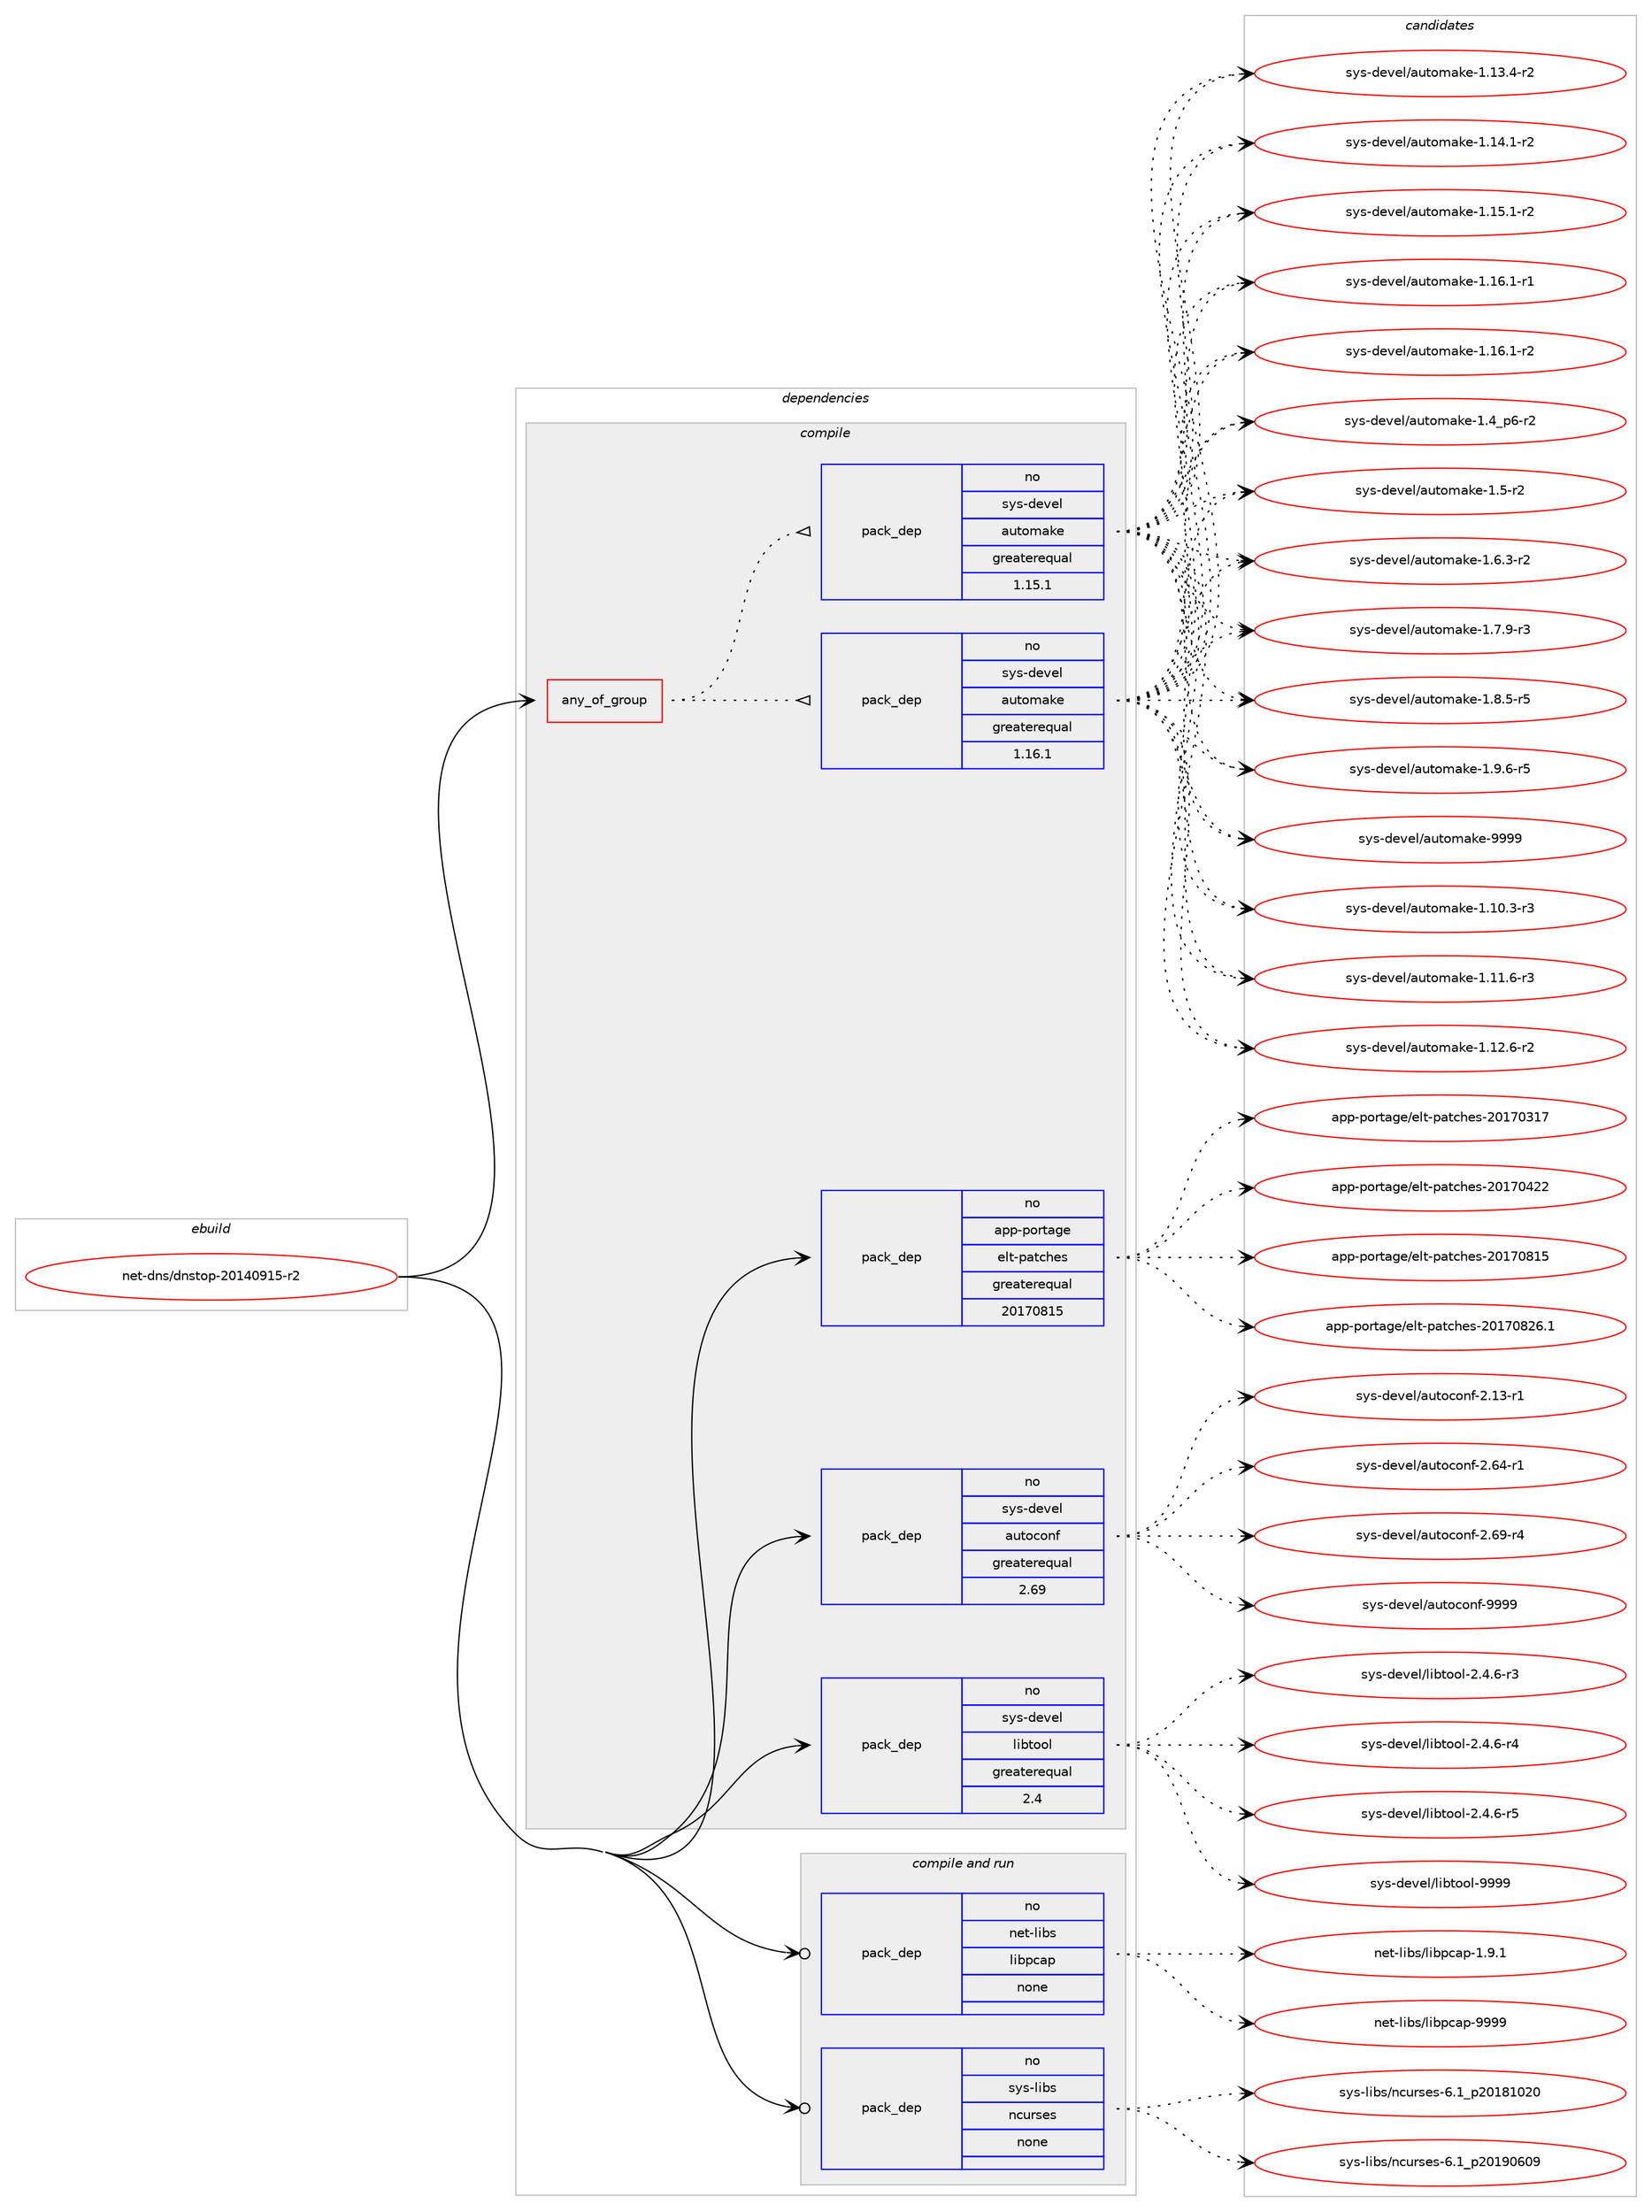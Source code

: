digraph prolog {

# *************
# Graph options
# *************

newrank=true;
concentrate=true;
compound=true;
graph [rankdir=LR,fontname=Helvetica,fontsize=10,ranksep=1.5];#, ranksep=2.5, nodesep=0.2];
edge  [arrowhead=vee];
node  [fontname=Helvetica,fontsize=10];

# **********
# The ebuild
# **********

subgraph cluster_leftcol {
color=gray;
rank=same;
label=<<i>ebuild</i>>;
id [label="net-dns/dnstop-20140915-r2", color=red, width=4, href="../net-dns/dnstop-20140915-r2.svg"];
}

# ****************
# The dependencies
# ****************

subgraph cluster_midcol {
color=gray;
label=<<i>dependencies</i>>;
subgraph cluster_compile {
fillcolor="#eeeeee";
style=filled;
label=<<i>compile</i>>;
subgraph any13856 {
dependency818234 [label=<<TABLE BORDER="0" CELLBORDER="1" CELLSPACING="0" CELLPADDING="4"><TR><TD CELLPADDING="10">any_of_group</TD></TR></TABLE>>, shape=none, color=red];subgraph pack604670 {
dependency818235 [label=<<TABLE BORDER="0" CELLBORDER="1" CELLSPACING="0" CELLPADDING="4" WIDTH="220"><TR><TD ROWSPAN="6" CELLPADDING="30">pack_dep</TD></TR><TR><TD WIDTH="110">no</TD></TR><TR><TD>sys-devel</TD></TR><TR><TD>automake</TD></TR><TR><TD>greaterequal</TD></TR><TR><TD>1.16.1</TD></TR></TABLE>>, shape=none, color=blue];
}
dependency818234:e -> dependency818235:w [weight=20,style="dotted",arrowhead="oinv"];
subgraph pack604671 {
dependency818236 [label=<<TABLE BORDER="0" CELLBORDER="1" CELLSPACING="0" CELLPADDING="4" WIDTH="220"><TR><TD ROWSPAN="6" CELLPADDING="30">pack_dep</TD></TR><TR><TD WIDTH="110">no</TD></TR><TR><TD>sys-devel</TD></TR><TR><TD>automake</TD></TR><TR><TD>greaterequal</TD></TR><TR><TD>1.15.1</TD></TR></TABLE>>, shape=none, color=blue];
}
dependency818234:e -> dependency818236:w [weight=20,style="dotted",arrowhead="oinv"];
}
id:e -> dependency818234:w [weight=20,style="solid",arrowhead="vee"];
subgraph pack604672 {
dependency818237 [label=<<TABLE BORDER="0" CELLBORDER="1" CELLSPACING="0" CELLPADDING="4" WIDTH="220"><TR><TD ROWSPAN="6" CELLPADDING="30">pack_dep</TD></TR><TR><TD WIDTH="110">no</TD></TR><TR><TD>app-portage</TD></TR><TR><TD>elt-patches</TD></TR><TR><TD>greaterequal</TD></TR><TR><TD>20170815</TD></TR></TABLE>>, shape=none, color=blue];
}
id:e -> dependency818237:w [weight=20,style="solid",arrowhead="vee"];
subgraph pack604673 {
dependency818238 [label=<<TABLE BORDER="0" CELLBORDER="1" CELLSPACING="0" CELLPADDING="4" WIDTH="220"><TR><TD ROWSPAN="6" CELLPADDING="30">pack_dep</TD></TR><TR><TD WIDTH="110">no</TD></TR><TR><TD>sys-devel</TD></TR><TR><TD>autoconf</TD></TR><TR><TD>greaterequal</TD></TR><TR><TD>2.69</TD></TR></TABLE>>, shape=none, color=blue];
}
id:e -> dependency818238:w [weight=20,style="solid",arrowhead="vee"];
subgraph pack604674 {
dependency818239 [label=<<TABLE BORDER="0" CELLBORDER="1" CELLSPACING="0" CELLPADDING="4" WIDTH="220"><TR><TD ROWSPAN="6" CELLPADDING="30">pack_dep</TD></TR><TR><TD WIDTH="110">no</TD></TR><TR><TD>sys-devel</TD></TR><TR><TD>libtool</TD></TR><TR><TD>greaterequal</TD></TR><TR><TD>2.4</TD></TR></TABLE>>, shape=none, color=blue];
}
id:e -> dependency818239:w [weight=20,style="solid",arrowhead="vee"];
}
subgraph cluster_compileandrun {
fillcolor="#eeeeee";
style=filled;
label=<<i>compile and run</i>>;
subgraph pack604675 {
dependency818240 [label=<<TABLE BORDER="0" CELLBORDER="1" CELLSPACING="0" CELLPADDING="4" WIDTH="220"><TR><TD ROWSPAN="6" CELLPADDING="30">pack_dep</TD></TR><TR><TD WIDTH="110">no</TD></TR><TR><TD>net-libs</TD></TR><TR><TD>libpcap</TD></TR><TR><TD>none</TD></TR><TR><TD></TD></TR></TABLE>>, shape=none, color=blue];
}
id:e -> dependency818240:w [weight=20,style="solid",arrowhead="odotvee"];
subgraph pack604676 {
dependency818241 [label=<<TABLE BORDER="0" CELLBORDER="1" CELLSPACING="0" CELLPADDING="4" WIDTH="220"><TR><TD ROWSPAN="6" CELLPADDING="30">pack_dep</TD></TR><TR><TD WIDTH="110">no</TD></TR><TR><TD>sys-libs</TD></TR><TR><TD>ncurses</TD></TR><TR><TD>none</TD></TR><TR><TD></TD></TR></TABLE>>, shape=none, color=blue];
}
id:e -> dependency818241:w [weight=20,style="solid",arrowhead="odotvee"];
}
subgraph cluster_run {
fillcolor="#eeeeee";
style=filled;
label=<<i>run</i>>;
}
}

# **************
# The candidates
# **************

subgraph cluster_choices {
rank=same;
color=gray;
label=<<i>candidates</i>>;

subgraph choice604670 {
color=black;
nodesep=1;
choice11512111545100101118101108479711711611110997107101454946494846514511451 [label="sys-devel/automake-1.10.3-r3", color=red, width=4,href="../sys-devel/automake-1.10.3-r3.svg"];
choice11512111545100101118101108479711711611110997107101454946494946544511451 [label="sys-devel/automake-1.11.6-r3", color=red, width=4,href="../sys-devel/automake-1.11.6-r3.svg"];
choice11512111545100101118101108479711711611110997107101454946495046544511450 [label="sys-devel/automake-1.12.6-r2", color=red, width=4,href="../sys-devel/automake-1.12.6-r2.svg"];
choice11512111545100101118101108479711711611110997107101454946495146524511450 [label="sys-devel/automake-1.13.4-r2", color=red, width=4,href="../sys-devel/automake-1.13.4-r2.svg"];
choice11512111545100101118101108479711711611110997107101454946495246494511450 [label="sys-devel/automake-1.14.1-r2", color=red, width=4,href="../sys-devel/automake-1.14.1-r2.svg"];
choice11512111545100101118101108479711711611110997107101454946495346494511450 [label="sys-devel/automake-1.15.1-r2", color=red, width=4,href="../sys-devel/automake-1.15.1-r2.svg"];
choice11512111545100101118101108479711711611110997107101454946495446494511449 [label="sys-devel/automake-1.16.1-r1", color=red, width=4,href="../sys-devel/automake-1.16.1-r1.svg"];
choice11512111545100101118101108479711711611110997107101454946495446494511450 [label="sys-devel/automake-1.16.1-r2", color=red, width=4,href="../sys-devel/automake-1.16.1-r2.svg"];
choice115121115451001011181011084797117116111109971071014549465295112544511450 [label="sys-devel/automake-1.4_p6-r2", color=red, width=4,href="../sys-devel/automake-1.4_p6-r2.svg"];
choice11512111545100101118101108479711711611110997107101454946534511450 [label="sys-devel/automake-1.5-r2", color=red, width=4,href="../sys-devel/automake-1.5-r2.svg"];
choice115121115451001011181011084797117116111109971071014549465446514511450 [label="sys-devel/automake-1.6.3-r2", color=red, width=4,href="../sys-devel/automake-1.6.3-r2.svg"];
choice115121115451001011181011084797117116111109971071014549465546574511451 [label="sys-devel/automake-1.7.9-r3", color=red, width=4,href="../sys-devel/automake-1.7.9-r3.svg"];
choice115121115451001011181011084797117116111109971071014549465646534511453 [label="sys-devel/automake-1.8.5-r5", color=red, width=4,href="../sys-devel/automake-1.8.5-r5.svg"];
choice115121115451001011181011084797117116111109971071014549465746544511453 [label="sys-devel/automake-1.9.6-r5", color=red, width=4,href="../sys-devel/automake-1.9.6-r5.svg"];
choice115121115451001011181011084797117116111109971071014557575757 [label="sys-devel/automake-9999", color=red, width=4,href="../sys-devel/automake-9999.svg"];
dependency818235:e -> choice11512111545100101118101108479711711611110997107101454946494846514511451:w [style=dotted,weight="100"];
dependency818235:e -> choice11512111545100101118101108479711711611110997107101454946494946544511451:w [style=dotted,weight="100"];
dependency818235:e -> choice11512111545100101118101108479711711611110997107101454946495046544511450:w [style=dotted,weight="100"];
dependency818235:e -> choice11512111545100101118101108479711711611110997107101454946495146524511450:w [style=dotted,weight="100"];
dependency818235:e -> choice11512111545100101118101108479711711611110997107101454946495246494511450:w [style=dotted,weight="100"];
dependency818235:e -> choice11512111545100101118101108479711711611110997107101454946495346494511450:w [style=dotted,weight="100"];
dependency818235:e -> choice11512111545100101118101108479711711611110997107101454946495446494511449:w [style=dotted,weight="100"];
dependency818235:e -> choice11512111545100101118101108479711711611110997107101454946495446494511450:w [style=dotted,weight="100"];
dependency818235:e -> choice115121115451001011181011084797117116111109971071014549465295112544511450:w [style=dotted,weight="100"];
dependency818235:e -> choice11512111545100101118101108479711711611110997107101454946534511450:w [style=dotted,weight="100"];
dependency818235:e -> choice115121115451001011181011084797117116111109971071014549465446514511450:w [style=dotted,weight="100"];
dependency818235:e -> choice115121115451001011181011084797117116111109971071014549465546574511451:w [style=dotted,weight="100"];
dependency818235:e -> choice115121115451001011181011084797117116111109971071014549465646534511453:w [style=dotted,weight="100"];
dependency818235:e -> choice115121115451001011181011084797117116111109971071014549465746544511453:w [style=dotted,weight="100"];
dependency818235:e -> choice115121115451001011181011084797117116111109971071014557575757:w [style=dotted,weight="100"];
}
subgraph choice604671 {
color=black;
nodesep=1;
choice11512111545100101118101108479711711611110997107101454946494846514511451 [label="sys-devel/automake-1.10.3-r3", color=red, width=4,href="../sys-devel/automake-1.10.3-r3.svg"];
choice11512111545100101118101108479711711611110997107101454946494946544511451 [label="sys-devel/automake-1.11.6-r3", color=red, width=4,href="../sys-devel/automake-1.11.6-r3.svg"];
choice11512111545100101118101108479711711611110997107101454946495046544511450 [label="sys-devel/automake-1.12.6-r2", color=red, width=4,href="../sys-devel/automake-1.12.6-r2.svg"];
choice11512111545100101118101108479711711611110997107101454946495146524511450 [label="sys-devel/automake-1.13.4-r2", color=red, width=4,href="../sys-devel/automake-1.13.4-r2.svg"];
choice11512111545100101118101108479711711611110997107101454946495246494511450 [label="sys-devel/automake-1.14.1-r2", color=red, width=4,href="../sys-devel/automake-1.14.1-r2.svg"];
choice11512111545100101118101108479711711611110997107101454946495346494511450 [label="sys-devel/automake-1.15.1-r2", color=red, width=4,href="../sys-devel/automake-1.15.1-r2.svg"];
choice11512111545100101118101108479711711611110997107101454946495446494511449 [label="sys-devel/automake-1.16.1-r1", color=red, width=4,href="../sys-devel/automake-1.16.1-r1.svg"];
choice11512111545100101118101108479711711611110997107101454946495446494511450 [label="sys-devel/automake-1.16.1-r2", color=red, width=4,href="../sys-devel/automake-1.16.1-r2.svg"];
choice115121115451001011181011084797117116111109971071014549465295112544511450 [label="sys-devel/automake-1.4_p6-r2", color=red, width=4,href="../sys-devel/automake-1.4_p6-r2.svg"];
choice11512111545100101118101108479711711611110997107101454946534511450 [label="sys-devel/automake-1.5-r2", color=red, width=4,href="../sys-devel/automake-1.5-r2.svg"];
choice115121115451001011181011084797117116111109971071014549465446514511450 [label="sys-devel/automake-1.6.3-r2", color=red, width=4,href="../sys-devel/automake-1.6.3-r2.svg"];
choice115121115451001011181011084797117116111109971071014549465546574511451 [label="sys-devel/automake-1.7.9-r3", color=red, width=4,href="../sys-devel/automake-1.7.9-r3.svg"];
choice115121115451001011181011084797117116111109971071014549465646534511453 [label="sys-devel/automake-1.8.5-r5", color=red, width=4,href="../sys-devel/automake-1.8.5-r5.svg"];
choice115121115451001011181011084797117116111109971071014549465746544511453 [label="sys-devel/automake-1.9.6-r5", color=red, width=4,href="../sys-devel/automake-1.9.6-r5.svg"];
choice115121115451001011181011084797117116111109971071014557575757 [label="sys-devel/automake-9999", color=red, width=4,href="../sys-devel/automake-9999.svg"];
dependency818236:e -> choice11512111545100101118101108479711711611110997107101454946494846514511451:w [style=dotted,weight="100"];
dependency818236:e -> choice11512111545100101118101108479711711611110997107101454946494946544511451:w [style=dotted,weight="100"];
dependency818236:e -> choice11512111545100101118101108479711711611110997107101454946495046544511450:w [style=dotted,weight="100"];
dependency818236:e -> choice11512111545100101118101108479711711611110997107101454946495146524511450:w [style=dotted,weight="100"];
dependency818236:e -> choice11512111545100101118101108479711711611110997107101454946495246494511450:w [style=dotted,weight="100"];
dependency818236:e -> choice11512111545100101118101108479711711611110997107101454946495346494511450:w [style=dotted,weight="100"];
dependency818236:e -> choice11512111545100101118101108479711711611110997107101454946495446494511449:w [style=dotted,weight="100"];
dependency818236:e -> choice11512111545100101118101108479711711611110997107101454946495446494511450:w [style=dotted,weight="100"];
dependency818236:e -> choice115121115451001011181011084797117116111109971071014549465295112544511450:w [style=dotted,weight="100"];
dependency818236:e -> choice11512111545100101118101108479711711611110997107101454946534511450:w [style=dotted,weight="100"];
dependency818236:e -> choice115121115451001011181011084797117116111109971071014549465446514511450:w [style=dotted,weight="100"];
dependency818236:e -> choice115121115451001011181011084797117116111109971071014549465546574511451:w [style=dotted,weight="100"];
dependency818236:e -> choice115121115451001011181011084797117116111109971071014549465646534511453:w [style=dotted,weight="100"];
dependency818236:e -> choice115121115451001011181011084797117116111109971071014549465746544511453:w [style=dotted,weight="100"];
dependency818236:e -> choice115121115451001011181011084797117116111109971071014557575757:w [style=dotted,weight="100"];
}
subgraph choice604672 {
color=black;
nodesep=1;
choice97112112451121111141169710310147101108116451129711699104101115455048495548514955 [label="app-portage/elt-patches-20170317", color=red, width=4,href="../app-portage/elt-patches-20170317.svg"];
choice97112112451121111141169710310147101108116451129711699104101115455048495548525050 [label="app-portage/elt-patches-20170422", color=red, width=4,href="../app-portage/elt-patches-20170422.svg"];
choice97112112451121111141169710310147101108116451129711699104101115455048495548564953 [label="app-portage/elt-patches-20170815", color=red, width=4,href="../app-portage/elt-patches-20170815.svg"];
choice971121124511211111411697103101471011081164511297116991041011154550484955485650544649 [label="app-portage/elt-patches-20170826.1", color=red, width=4,href="../app-portage/elt-patches-20170826.1.svg"];
dependency818237:e -> choice97112112451121111141169710310147101108116451129711699104101115455048495548514955:w [style=dotted,weight="100"];
dependency818237:e -> choice97112112451121111141169710310147101108116451129711699104101115455048495548525050:w [style=dotted,weight="100"];
dependency818237:e -> choice97112112451121111141169710310147101108116451129711699104101115455048495548564953:w [style=dotted,weight="100"];
dependency818237:e -> choice971121124511211111411697103101471011081164511297116991041011154550484955485650544649:w [style=dotted,weight="100"];
}
subgraph choice604673 {
color=black;
nodesep=1;
choice1151211154510010111810110847971171161119911111010245504649514511449 [label="sys-devel/autoconf-2.13-r1", color=red, width=4,href="../sys-devel/autoconf-2.13-r1.svg"];
choice1151211154510010111810110847971171161119911111010245504654524511449 [label="sys-devel/autoconf-2.64-r1", color=red, width=4,href="../sys-devel/autoconf-2.64-r1.svg"];
choice1151211154510010111810110847971171161119911111010245504654574511452 [label="sys-devel/autoconf-2.69-r4", color=red, width=4,href="../sys-devel/autoconf-2.69-r4.svg"];
choice115121115451001011181011084797117116111991111101024557575757 [label="sys-devel/autoconf-9999", color=red, width=4,href="../sys-devel/autoconf-9999.svg"];
dependency818238:e -> choice1151211154510010111810110847971171161119911111010245504649514511449:w [style=dotted,weight="100"];
dependency818238:e -> choice1151211154510010111810110847971171161119911111010245504654524511449:w [style=dotted,weight="100"];
dependency818238:e -> choice1151211154510010111810110847971171161119911111010245504654574511452:w [style=dotted,weight="100"];
dependency818238:e -> choice115121115451001011181011084797117116111991111101024557575757:w [style=dotted,weight="100"];
}
subgraph choice604674 {
color=black;
nodesep=1;
choice1151211154510010111810110847108105981161111111084550465246544511451 [label="sys-devel/libtool-2.4.6-r3", color=red, width=4,href="../sys-devel/libtool-2.4.6-r3.svg"];
choice1151211154510010111810110847108105981161111111084550465246544511452 [label="sys-devel/libtool-2.4.6-r4", color=red, width=4,href="../sys-devel/libtool-2.4.6-r4.svg"];
choice1151211154510010111810110847108105981161111111084550465246544511453 [label="sys-devel/libtool-2.4.6-r5", color=red, width=4,href="../sys-devel/libtool-2.4.6-r5.svg"];
choice1151211154510010111810110847108105981161111111084557575757 [label="sys-devel/libtool-9999", color=red, width=4,href="../sys-devel/libtool-9999.svg"];
dependency818239:e -> choice1151211154510010111810110847108105981161111111084550465246544511451:w [style=dotted,weight="100"];
dependency818239:e -> choice1151211154510010111810110847108105981161111111084550465246544511452:w [style=dotted,weight="100"];
dependency818239:e -> choice1151211154510010111810110847108105981161111111084550465246544511453:w [style=dotted,weight="100"];
dependency818239:e -> choice1151211154510010111810110847108105981161111111084557575757:w [style=dotted,weight="100"];
}
subgraph choice604675 {
color=black;
nodesep=1;
choice110101116451081059811547108105981129997112454946574649 [label="net-libs/libpcap-1.9.1", color=red, width=4,href="../net-libs/libpcap-1.9.1.svg"];
choice1101011164510810598115471081059811299971124557575757 [label="net-libs/libpcap-9999", color=red, width=4,href="../net-libs/libpcap-9999.svg"];
dependency818240:e -> choice110101116451081059811547108105981129997112454946574649:w [style=dotted,weight="100"];
dependency818240:e -> choice1101011164510810598115471081059811299971124557575757:w [style=dotted,weight="100"];
}
subgraph choice604676 {
color=black;
nodesep=1;
choice1151211154510810598115471109911711411510111545544649951125048495649485048 [label="sys-libs/ncurses-6.1_p20181020", color=red, width=4,href="../sys-libs/ncurses-6.1_p20181020.svg"];
choice1151211154510810598115471109911711411510111545544649951125048495748544857 [label="sys-libs/ncurses-6.1_p20190609", color=red, width=4,href="../sys-libs/ncurses-6.1_p20190609.svg"];
dependency818241:e -> choice1151211154510810598115471109911711411510111545544649951125048495649485048:w [style=dotted,weight="100"];
dependency818241:e -> choice1151211154510810598115471109911711411510111545544649951125048495748544857:w [style=dotted,weight="100"];
}
}

}
